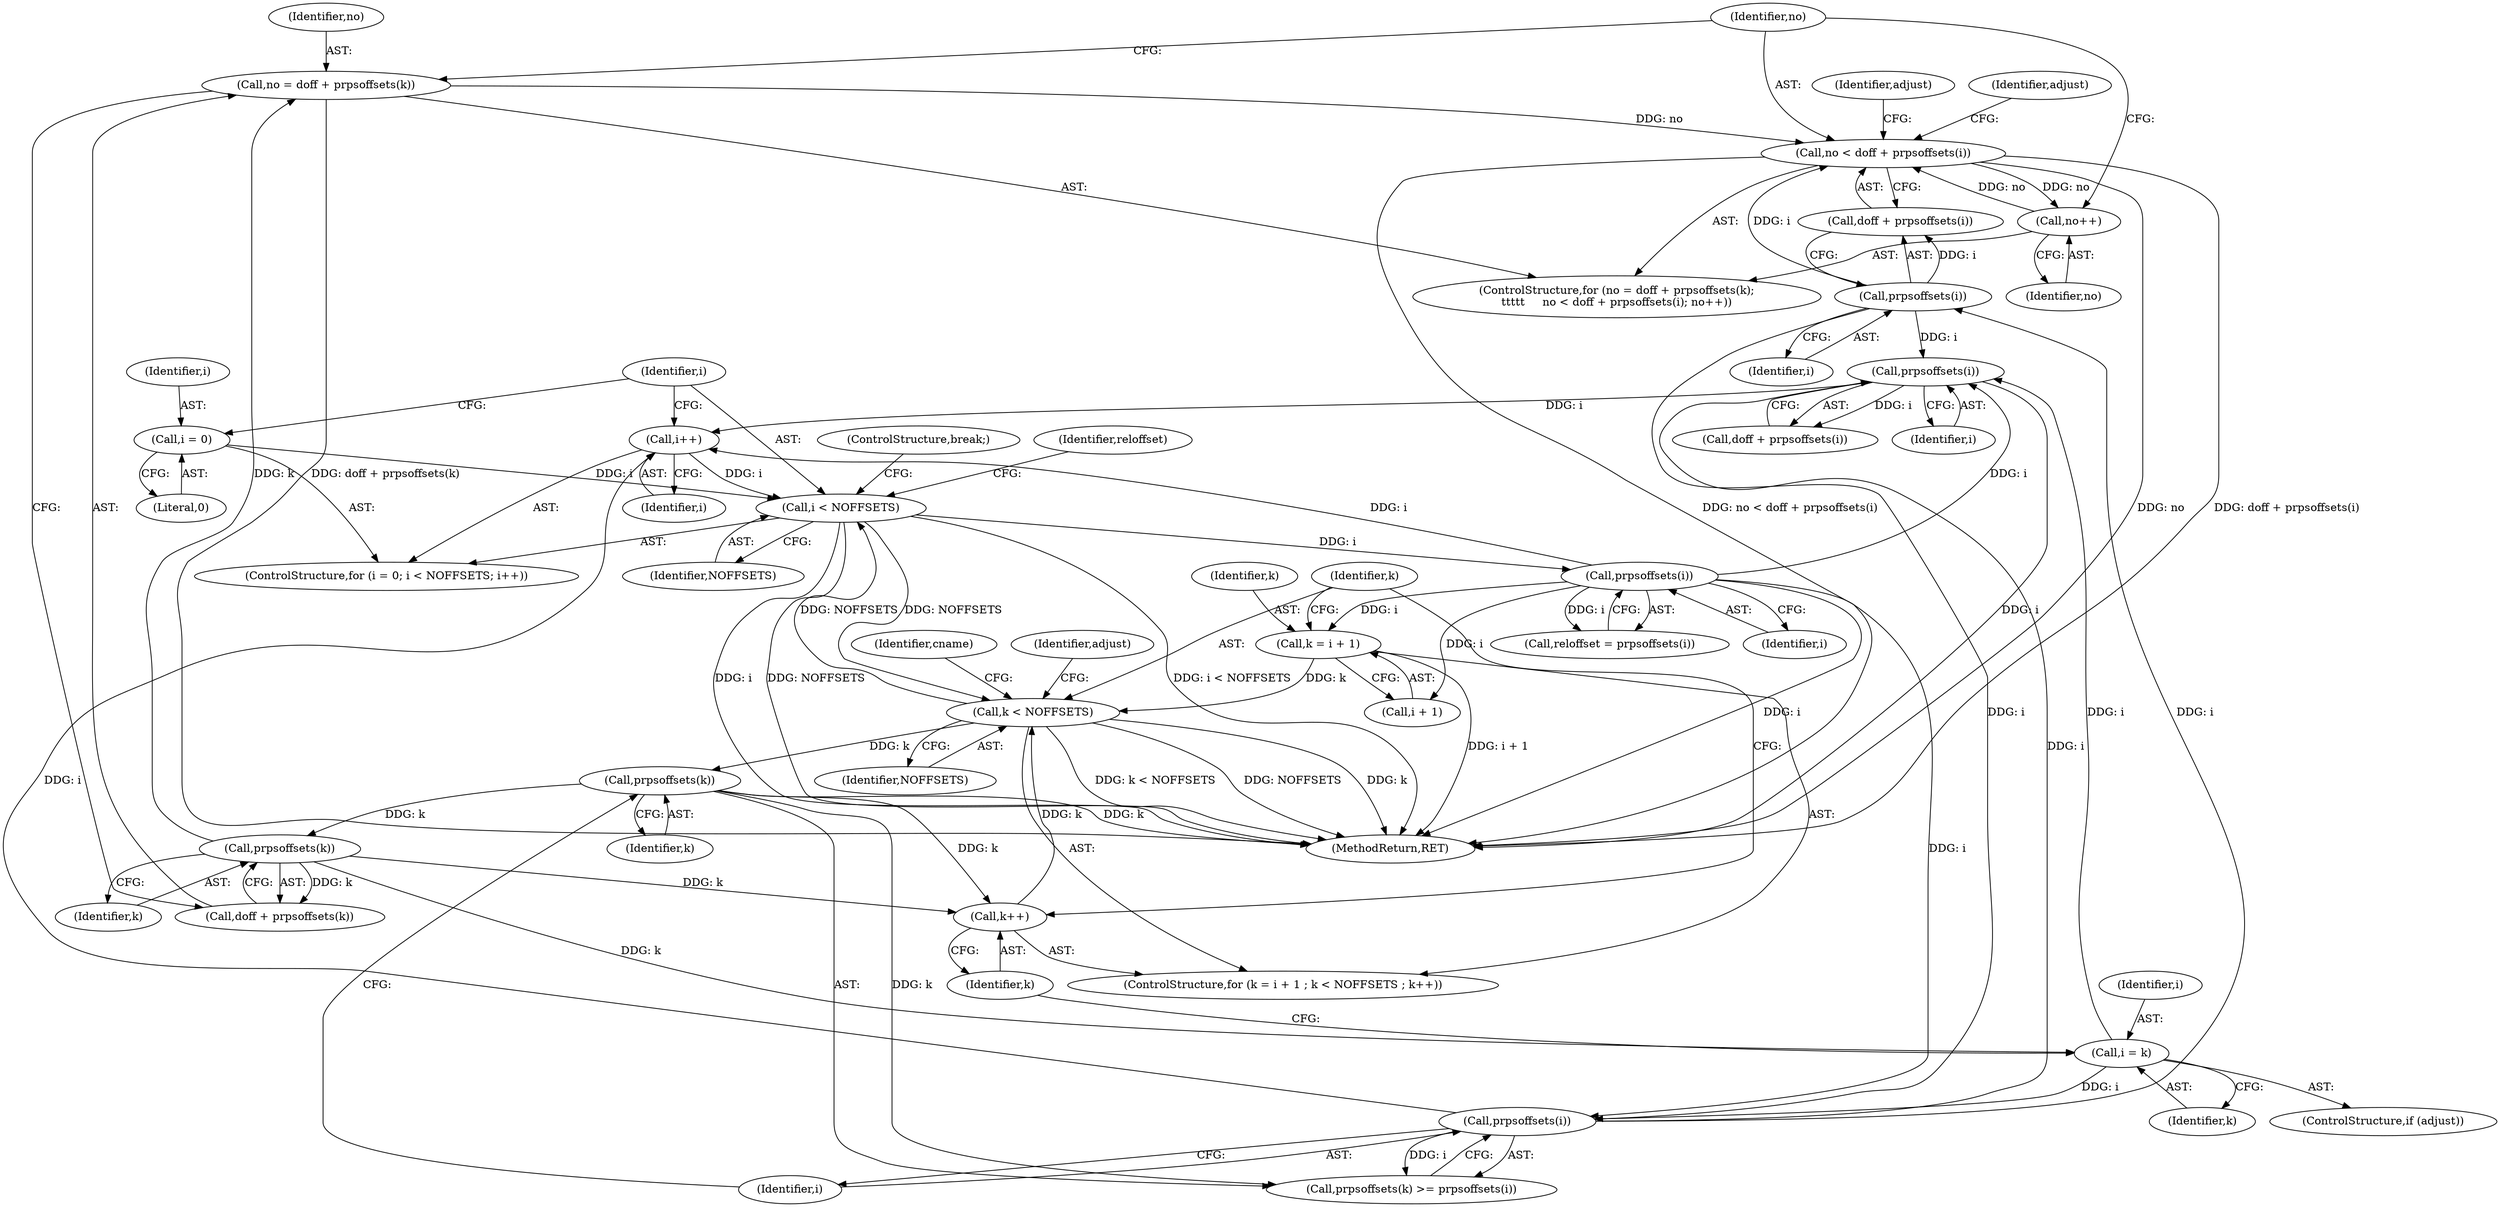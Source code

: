 digraph "0_file_b4c01141e5367f247b84dcaf6aefbb4e741842b8@integer" {
"1001149" [label="(Call,no = doff + prpsoffsets(k))"];
"1001153" [label="(Call,prpsoffsets(k))"];
"1001143" [label="(Call,prpsoffsets(k))"];
"1001130" [label="(Call,k < NOFFSETS)"];
"1001133" [label="(Call,k++)"];
"1001125" [label="(Call,k = i + 1)"];
"1001062" [label="(Call,prpsoffsets(i))"];
"1001051" [label="(Call,i < NOFFSETS)"];
"1001048" [label="(Call,i = 0)"];
"1001054" [label="(Call,i++)"];
"1001185" [label="(Call,prpsoffsets(i))"];
"1001145" [label="(Call,prpsoffsets(i))"];
"1001173" [label="(Call,i = k)"];
"1001159" [label="(Call,prpsoffsets(i))"];
"1001155" [label="(Call,no < doff + prpsoffsets(i))"];
"1001161" [label="(Call,no++)"];
"1001144" [label="(Identifier,k)"];
"1001063" [label="(Identifier,i)"];
"1001177" [label="(Identifier,cname)"];
"1001234" [label="(ControlStructure,break;)"];
"1001183" [label="(Call,doff + prpsoffsets(i))"];
"1001237" [label="(MethodReturn,RET)"];
"1001139" [label="(Identifier,adjust)"];
"1001142" [label="(Call,prpsoffsets(k) >= prpsoffsets(i))"];
"1001124" [label="(ControlStructure,for (k = i + 1 ; k < NOFFSETS ; k++))"];
"1001159" [label="(Call,prpsoffsets(i))"];
"1001054" [label="(Call,i++)"];
"1001160" [label="(Identifier,i)"];
"1001055" [label="(Identifier,i)"];
"1001154" [label="(Identifier,k)"];
"1001125" [label="(Call,k = i + 1)"];
"1001060" [label="(Call,reloffset = prpsoffsets(i))"];
"1001130" [label="(Call,k < NOFFSETS)"];
"1001175" [label="(Identifier,k)"];
"1001061" [label="(Identifier,reloffset)"];
"1001148" [label="(ControlStructure,for (no = doff + prpsoffsets(k);\n\t\t\t\t\t     no < doff + prpsoffsets(i); no++))"];
"1001151" [label="(Call,doff + prpsoffsets(k))"];
"1001173" [label="(Call,i = k)"];
"1001051" [label="(Call,i < NOFFSETS)"];
"1001126" [label="(Identifier,k)"];
"1001185" [label="(Call,prpsoffsets(i))"];
"1001150" [label="(Identifier,no)"];
"1001155" [label="(Call,no < doff + prpsoffsets(i))"];
"1001149" [label="(Call,no = doff + prpsoffsets(k))"];
"1001052" [label="(Identifier,i)"];
"1001050" [label="(Literal,0)"];
"1001171" [label="(ControlStructure,if (adjust))"];
"1001161" [label="(Call,no++)"];
"1001186" [label="(Identifier,i)"];
"1001172" [label="(Identifier,adjust)"];
"1001049" [label="(Identifier,i)"];
"1001134" [label="(Identifier,k)"];
"1001146" [label="(Identifier,i)"];
"1001164" [label="(Identifier,adjust)"];
"1001131" [label="(Identifier,k)"];
"1001156" [label="(Identifier,no)"];
"1001143" [label="(Call,prpsoffsets(k))"];
"1001047" [label="(ControlStructure,for (i = 0; i < NOFFSETS; i++))"];
"1001133" [label="(Call,k++)"];
"1001053" [label="(Identifier,NOFFSETS)"];
"1001062" [label="(Call,prpsoffsets(i))"];
"1001162" [label="(Identifier,no)"];
"1001132" [label="(Identifier,NOFFSETS)"];
"1001174" [label="(Identifier,i)"];
"1001048" [label="(Call,i = 0)"];
"1001145" [label="(Call,prpsoffsets(i))"];
"1001153" [label="(Call,prpsoffsets(k))"];
"1001127" [label="(Call,i + 1)"];
"1001157" [label="(Call,doff + prpsoffsets(i))"];
"1001149" -> "1001148"  [label="AST: "];
"1001149" -> "1001151"  [label="CFG: "];
"1001150" -> "1001149"  [label="AST: "];
"1001151" -> "1001149"  [label="AST: "];
"1001156" -> "1001149"  [label="CFG: "];
"1001149" -> "1001237"  [label="DDG: doff + prpsoffsets(k)"];
"1001153" -> "1001149"  [label="DDG: k"];
"1001149" -> "1001155"  [label="DDG: no"];
"1001153" -> "1001151"  [label="AST: "];
"1001153" -> "1001154"  [label="CFG: "];
"1001154" -> "1001153"  [label="AST: "];
"1001151" -> "1001153"  [label="CFG: "];
"1001153" -> "1001133"  [label="DDG: k"];
"1001153" -> "1001151"  [label="DDG: k"];
"1001143" -> "1001153"  [label="DDG: k"];
"1001153" -> "1001173"  [label="DDG: k"];
"1001143" -> "1001142"  [label="AST: "];
"1001143" -> "1001144"  [label="CFG: "];
"1001144" -> "1001143"  [label="AST: "];
"1001146" -> "1001143"  [label="CFG: "];
"1001143" -> "1001237"  [label="DDG: k"];
"1001143" -> "1001133"  [label="DDG: k"];
"1001143" -> "1001142"  [label="DDG: k"];
"1001130" -> "1001143"  [label="DDG: k"];
"1001130" -> "1001124"  [label="AST: "];
"1001130" -> "1001132"  [label="CFG: "];
"1001131" -> "1001130"  [label="AST: "];
"1001132" -> "1001130"  [label="AST: "];
"1001139" -> "1001130"  [label="CFG: "];
"1001177" -> "1001130"  [label="CFG: "];
"1001130" -> "1001237"  [label="DDG: k < NOFFSETS"];
"1001130" -> "1001237"  [label="DDG: NOFFSETS"];
"1001130" -> "1001237"  [label="DDG: k"];
"1001130" -> "1001051"  [label="DDG: NOFFSETS"];
"1001133" -> "1001130"  [label="DDG: k"];
"1001125" -> "1001130"  [label="DDG: k"];
"1001051" -> "1001130"  [label="DDG: NOFFSETS"];
"1001133" -> "1001124"  [label="AST: "];
"1001133" -> "1001134"  [label="CFG: "];
"1001134" -> "1001133"  [label="AST: "];
"1001131" -> "1001133"  [label="CFG: "];
"1001125" -> "1001124"  [label="AST: "];
"1001125" -> "1001127"  [label="CFG: "];
"1001126" -> "1001125"  [label="AST: "];
"1001127" -> "1001125"  [label="AST: "];
"1001131" -> "1001125"  [label="CFG: "];
"1001125" -> "1001237"  [label="DDG: i + 1"];
"1001062" -> "1001125"  [label="DDG: i"];
"1001062" -> "1001060"  [label="AST: "];
"1001062" -> "1001063"  [label="CFG: "];
"1001063" -> "1001062"  [label="AST: "];
"1001060" -> "1001062"  [label="CFG: "];
"1001062" -> "1001237"  [label="DDG: i"];
"1001062" -> "1001054"  [label="DDG: i"];
"1001062" -> "1001060"  [label="DDG: i"];
"1001051" -> "1001062"  [label="DDG: i"];
"1001062" -> "1001127"  [label="DDG: i"];
"1001062" -> "1001145"  [label="DDG: i"];
"1001062" -> "1001185"  [label="DDG: i"];
"1001051" -> "1001047"  [label="AST: "];
"1001051" -> "1001053"  [label="CFG: "];
"1001052" -> "1001051"  [label="AST: "];
"1001053" -> "1001051"  [label="AST: "];
"1001061" -> "1001051"  [label="CFG: "];
"1001234" -> "1001051"  [label="CFG: "];
"1001051" -> "1001237"  [label="DDG: i < NOFFSETS"];
"1001051" -> "1001237"  [label="DDG: i"];
"1001051" -> "1001237"  [label="DDG: NOFFSETS"];
"1001048" -> "1001051"  [label="DDG: i"];
"1001054" -> "1001051"  [label="DDG: i"];
"1001048" -> "1001047"  [label="AST: "];
"1001048" -> "1001050"  [label="CFG: "];
"1001049" -> "1001048"  [label="AST: "];
"1001050" -> "1001048"  [label="AST: "];
"1001052" -> "1001048"  [label="CFG: "];
"1001054" -> "1001047"  [label="AST: "];
"1001054" -> "1001055"  [label="CFG: "];
"1001055" -> "1001054"  [label="AST: "];
"1001052" -> "1001054"  [label="CFG: "];
"1001185" -> "1001054"  [label="DDG: i"];
"1001145" -> "1001054"  [label="DDG: i"];
"1001185" -> "1001183"  [label="AST: "];
"1001185" -> "1001186"  [label="CFG: "];
"1001186" -> "1001185"  [label="AST: "];
"1001183" -> "1001185"  [label="CFG: "];
"1001185" -> "1001237"  [label="DDG: i"];
"1001185" -> "1001183"  [label="DDG: i"];
"1001145" -> "1001185"  [label="DDG: i"];
"1001173" -> "1001185"  [label="DDG: i"];
"1001159" -> "1001185"  [label="DDG: i"];
"1001145" -> "1001142"  [label="AST: "];
"1001145" -> "1001146"  [label="CFG: "];
"1001146" -> "1001145"  [label="AST: "];
"1001142" -> "1001145"  [label="CFG: "];
"1001145" -> "1001142"  [label="DDG: i"];
"1001173" -> "1001145"  [label="DDG: i"];
"1001159" -> "1001145"  [label="DDG: i"];
"1001145" -> "1001159"  [label="DDG: i"];
"1001173" -> "1001171"  [label="AST: "];
"1001173" -> "1001175"  [label="CFG: "];
"1001174" -> "1001173"  [label="AST: "];
"1001175" -> "1001173"  [label="AST: "];
"1001134" -> "1001173"  [label="CFG: "];
"1001159" -> "1001157"  [label="AST: "];
"1001159" -> "1001160"  [label="CFG: "];
"1001160" -> "1001159"  [label="AST: "];
"1001157" -> "1001159"  [label="CFG: "];
"1001159" -> "1001155"  [label="DDG: i"];
"1001159" -> "1001157"  [label="DDG: i"];
"1001155" -> "1001148"  [label="AST: "];
"1001155" -> "1001157"  [label="CFG: "];
"1001156" -> "1001155"  [label="AST: "];
"1001157" -> "1001155"  [label="AST: "];
"1001164" -> "1001155"  [label="CFG: "];
"1001172" -> "1001155"  [label="CFG: "];
"1001155" -> "1001237"  [label="DDG: no < doff + prpsoffsets(i)"];
"1001155" -> "1001237"  [label="DDG: no"];
"1001155" -> "1001237"  [label="DDG: doff + prpsoffsets(i)"];
"1001161" -> "1001155"  [label="DDG: no"];
"1001155" -> "1001161"  [label="DDG: no"];
"1001161" -> "1001148"  [label="AST: "];
"1001161" -> "1001162"  [label="CFG: "];
"1001162" -> "1001161"  [label="AST: "];
"1001156" -> "1001161"  [label="CFG: "];
}
